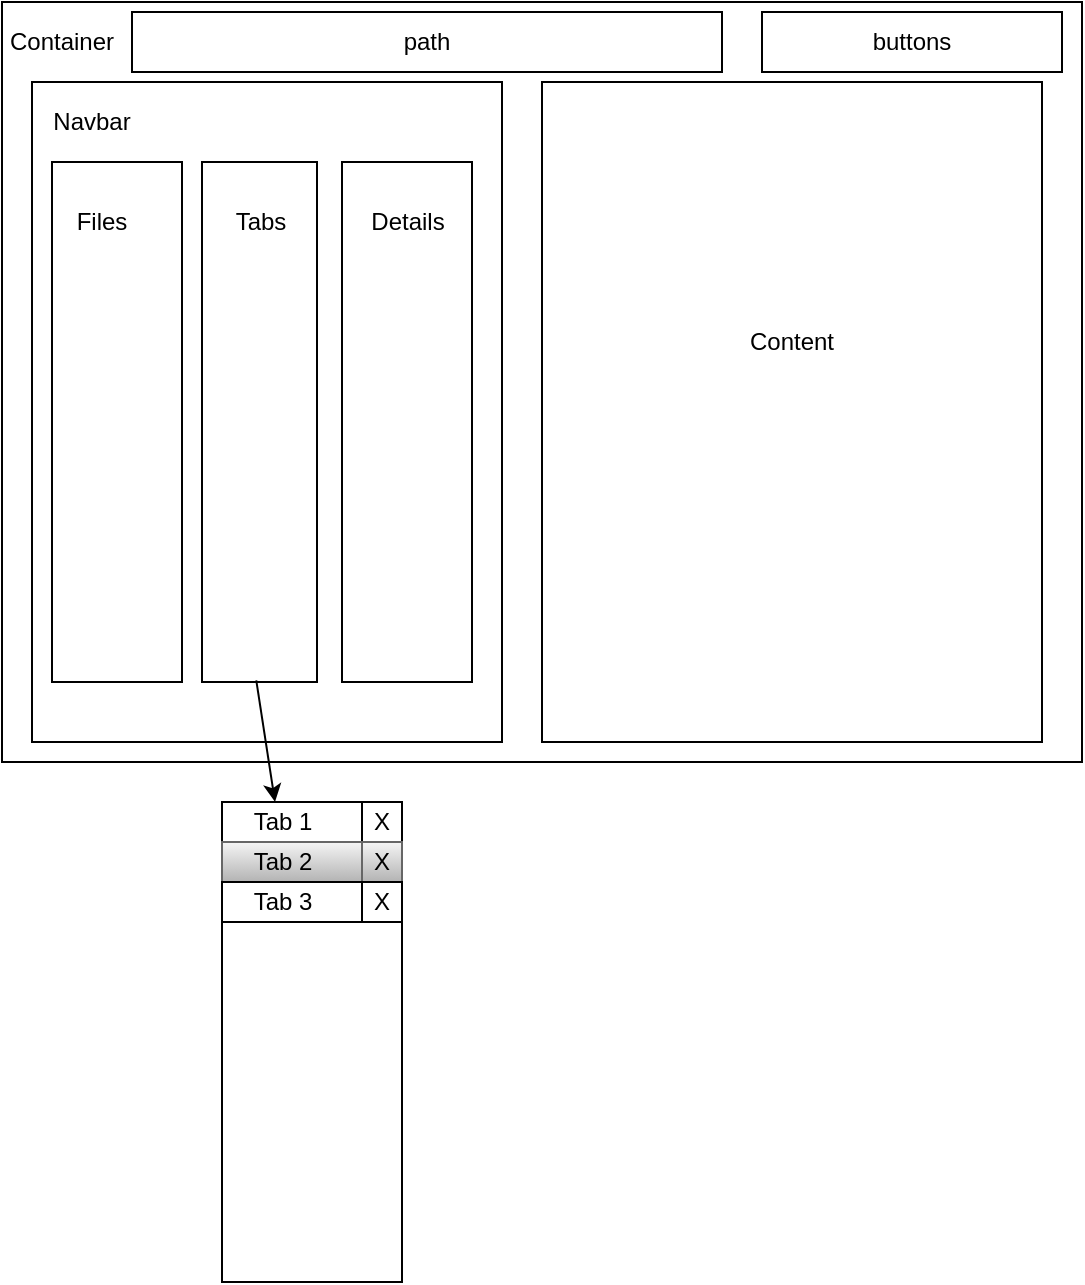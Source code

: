 <mxfile version="14.6.13" type="device"><diagram name="Page-1" id="97a40813-6b03-0c74-37c1-0168de264b11"><mxGraphModel dx="652" dy="984" grid="1" gridSize="10" guides="1" tooltips="1" connect="0" arrows="1" fold="1" page="1" pageScale="1" pageWidth="583" pageHeight="413" background="#ffffff" math="0" shadow="0"><root><mxCell id="0"/><mxCell id="1" parent="0"/><mxCell id="X2HZKjjr4w-aCkHj6-jT-2" value="" style="rounded=0;whiteSpace=wrap;html=1;" parent="1" vertex="1"><mxGeometry x="20" y="20" width="540" height="380" as="geometry"/></mxCell><mxCell id="X2HZKjjr4w-aCkHj6-jT-14" value="" style="rounded=0;whiteSpace=wrap;html=1;" parent="1" vertex="1"><mxGeometry x="290" y="60" width="250" height="330" as="geometry"/></mxCell><mxCell id="X2HZKjjr4w-aCkHj6-jT-3" value="Container" style="text;html=1;strokeColor=none;fillColor=none;align=center;verticalAlign=middle;whiteSpace=wrap;rounded=0;" parent="1" vertex="1"><mxGeometry x="30" y="30" width="40" height="20" as="geometry"/></mxCell><mxCell id="X2HZKjjr4w-aCkHj6-jT-4" value="" style="rounded=0;whiteSpace=wrap;html=1;" parent="1" vertex="1"><mxGeometry x="35" y="60" width="235" height="330" as="geometry"/></mxCell><mxCell id="X2HZKjjr4w-aCkHj6-jT-5" value="Navbar" style="text;html=1;strokeColor=none;fillColor=none;align=center;verticalAlign=middle;whiteSpace=wrap;rounded=0;" parent="1" vertex="1"><mxGeometry x="45" y="70" width="40" height="20" as="geometry"/></mxCell><mxCell id="X2HZKjjr4w-aCkHj6-jT-10" value="" style="rounded=0;whiteSpace=wrap;html=1;" parent="1" vertex="1"><mxGeometry x="45" y="100" width="65" height="260" as="geometry"/></mxCell><mxCell id="X2HZKjjr4w-aCkHj6-jT-11" value="Files" style="text;html=1;strokeColor=none;fillColor=none;align=center;verticalAlign=middle;whiteSpace=wrap;rounded=0;" parent="1" vertex="1"><mxGeometry x="50" y="120" width="40" height="20" as="geometry"/></mxCell><mxCell id="X2HZKjjr4w-aCkHj6-jT-12" value="" style="rounded=0;whiteSpace=wrap;html=1;" parent="1" vertex="1"><mxGeometry x="190" y="100" width="65" height="260" as="geometry"/></mxCell><mxCell id="X2HZKjjr4w-aCkHj6-jT-13" value="Details" style="text;html=1;strokeColor=none;fillColor=none;align=center;verticalAlign=middle;whiteSpace=wrap;rounded=0;" parent="1" vertex="1"><mxGeometry x="202.5" y="120" width="40" height="20" as="geometry"/></mxCell><mxCell id="X2HZKjjr4w-aCkHj6-jT-15" value="Content" style="text;html=1;strokeColor=none;fillColor=none;align=center;verticalAlign=middle;whiteSpace=wrap;rounded=0;" parent="1" vertex="1"><mxGeometry x="395" y="180" width="40" height="20" as="geometry"/></mxCell><mxCell id="X2HZKjjr4w-aCkHj6-jT-16" value="path" style="rounded=0;whiteSpace=wrap;html=1;" parent="1" vertex="1"><mxGeometry x="85" y="25" width="295" height="30" as="geometry"/></mxCell><mxCell id="X2HZKjjr4w-aCkHj6-jT-17" value="buttons" style="rounded=0;whiteSpace=wrap;html=1;" parent="1" vertex="1"><mxGeometry x="400" y="25" width="150" height="30" as="geometry"/></mxCell><mxCell id="VPyQef0pVcJaV7jMSWmN-18" value="" style="rounded=0;whiteSpace=wrap;html=1;" vertex="1" parent="1"><mxGeometry x="120" y="100" width="57.5" height="260" as="geometry"/></mxCell><mxCell id="VPyQef0pVcJaV7jMSWmN-19" value="Tabs" style="text;html=1;align=center;verticalAlign=middle;resizable=0;points=[];autosize=1;strokeColor=none;" vertex="1" parent="1"><mxGeometry x="128.75" y="120" width="40" height="20" as="geometry"/></mxCell><mxCell id="VPyQef0pVcJaV7jMSWmN-20" value="" style="endArrow=classic;html=1;exitX=0.472;exitY=0.997;exitDx=0;exitDy=0;exitPerimeter=0;" edge="1" parent="1" source="VPyQef0pVcJaV7jMSWmN-18" target="VPyQef0pVcJaV7jMSWmN-21"><mxGeometry width="50" height="50" relative="1" as="geometry"><mxPoint x="260" y="320" as="sourcePoint"/><mxPoint x="190" y="450" as="targetPoint"/></mxGeometry></mxCell><mxCell id="VPyQef0pVcJaV7jMSWmN-21" value="" style="rounded=0;whiteSpace=wrap;html=1;" vertex="1" parent="1"><mxGeometry x="130" y="420" width="90" height="240" as="geometry"/></mxCell><mxCell id="VPyQef0pVcJaV7jMSWmN-25" value="" style="group" vertex="1" connectable="0" parent="1"><mxGeometry x="130" y="420" width="90" height="20" as="geometry"/></mxCell><mxCell id="VPyQef0pVcJaV7jMSWmN-22" value="" style="rounded=0;whiteSpace=wrap;html=1;" vertex="1" parent="VPyQef0pVcJaV7jMSWmN-25"><mxGeometry width="90" height="20" as="geometry"/></mxCell><mxCell id="VPyQef0pVcJaV7jMSWmN-23" value="Tab 1" style="text;html=1;align=center;verticalAlign=middle;resizable=0;points=[];autosize=1;strokeColor=none;" vertex="1" parent="VPyQef0pVcJaV7jMSWmN-25"><mxGeometry x="10" width="40" height="20" as="geometry"/></mxCell><mxCell id="VPyQef0pVcJaV7jMSWmN-24" value="X" style="whiteSpace=wrap;html=1;" vertex="1" parent="VPyQef0pVcJaV7jMSWmN-25"><mxGeometry x="70" width="20" height="20" as="geometry"/></mxCell><mxCell id="VPyQef0pVcJaV7jMSWmN-26" value="" style="group;gradientColor=#b3b3b3;fillColor=#f5f5f5;strokeColor=#666666;" vertex="1" connectable="0" parent="1"><mxGeometry x="130" y="440" width="90" height="20" as="geometry"/></mxCell><mxCell id="VPyQef0pVcJaV7jMSWmN-27" value="" style="rounded=0;whiteSpace=wrap;html=1;gradientColor=#b3b3b3;fillColor=#f5f5f5;strokeColor=#666666;" vertex="1" parent="VPyQef0pVcJaV7jMSWmN-26"><mxGeometry width="90" height="20" as="geometry"/></mxCell><mxCell id="VPyQef0pVcJaV7jMSWmN-28" value="Tab 2" style="text;html=1;align=center;verticalAlign=middle;resizable=0;points=[];autosize=1;strokeColor=none;" vertex="1" parent="VPyQef0pVcJaV7jMSWmN-26"><mxGeometry x="10" width="40" height="20" as="geometry"/></mxCell><mxCell id="VPyQef0pVcJaV7jMSWmN-29" value="X" style="whiteSpace=wrap;html=1;gradientColor=#b3b3b3;fillColor=#f5f5f5;strokeColor=#666666;" vertex="1" parent="VPyQef0pVcJaV7jMSWmN-26"><mxGeometry x="70" width="20" height="20" as="geometry"/></mxCell><mxCell id="VPyQef0pVcJaV7jMSWmN-30" value="" style="group" vertex="1" connectable="0" parent="1"><mxGeometry x="130" y="460" width="90" height="20" as="geometry"/></mxCell><mxCell id="VPyQef0pVcJaV7jMSWmN-31" value="" style="rounded=0;whiteSpace=wrap;html=1;" vertex="1" parent="VPyQef0pVcJaV7jMSWmN-30"><mxGeometry width="90" height="20" as="geometry"/></mxCell><mxCell id="VPyQef0pVcJaV7jMSWmN-32" value="Tab 3" style="text;html=1;align=center;verticalAlign=middle;resizable=0;points=[];autosize=1;strokeColor=none;" vertex="1" parent="VPyQef0pVcJaV7jMSWmN-30"><mxGeometry x="10" width="40" height="20" as="geometry"/></mxCell><mxCell id="VPyQef0pVcJaV7jMSWmN-33" value="X" style="whiteSpace=wrap;html=1;" vertex="1" parent="VPyQef0pVcJaV7jMSWmN-30"><mxGeometry x="70" width="20" height="20" as="geometry"/></mxCell></root></mxGraphModel></diagram></mxfile>
